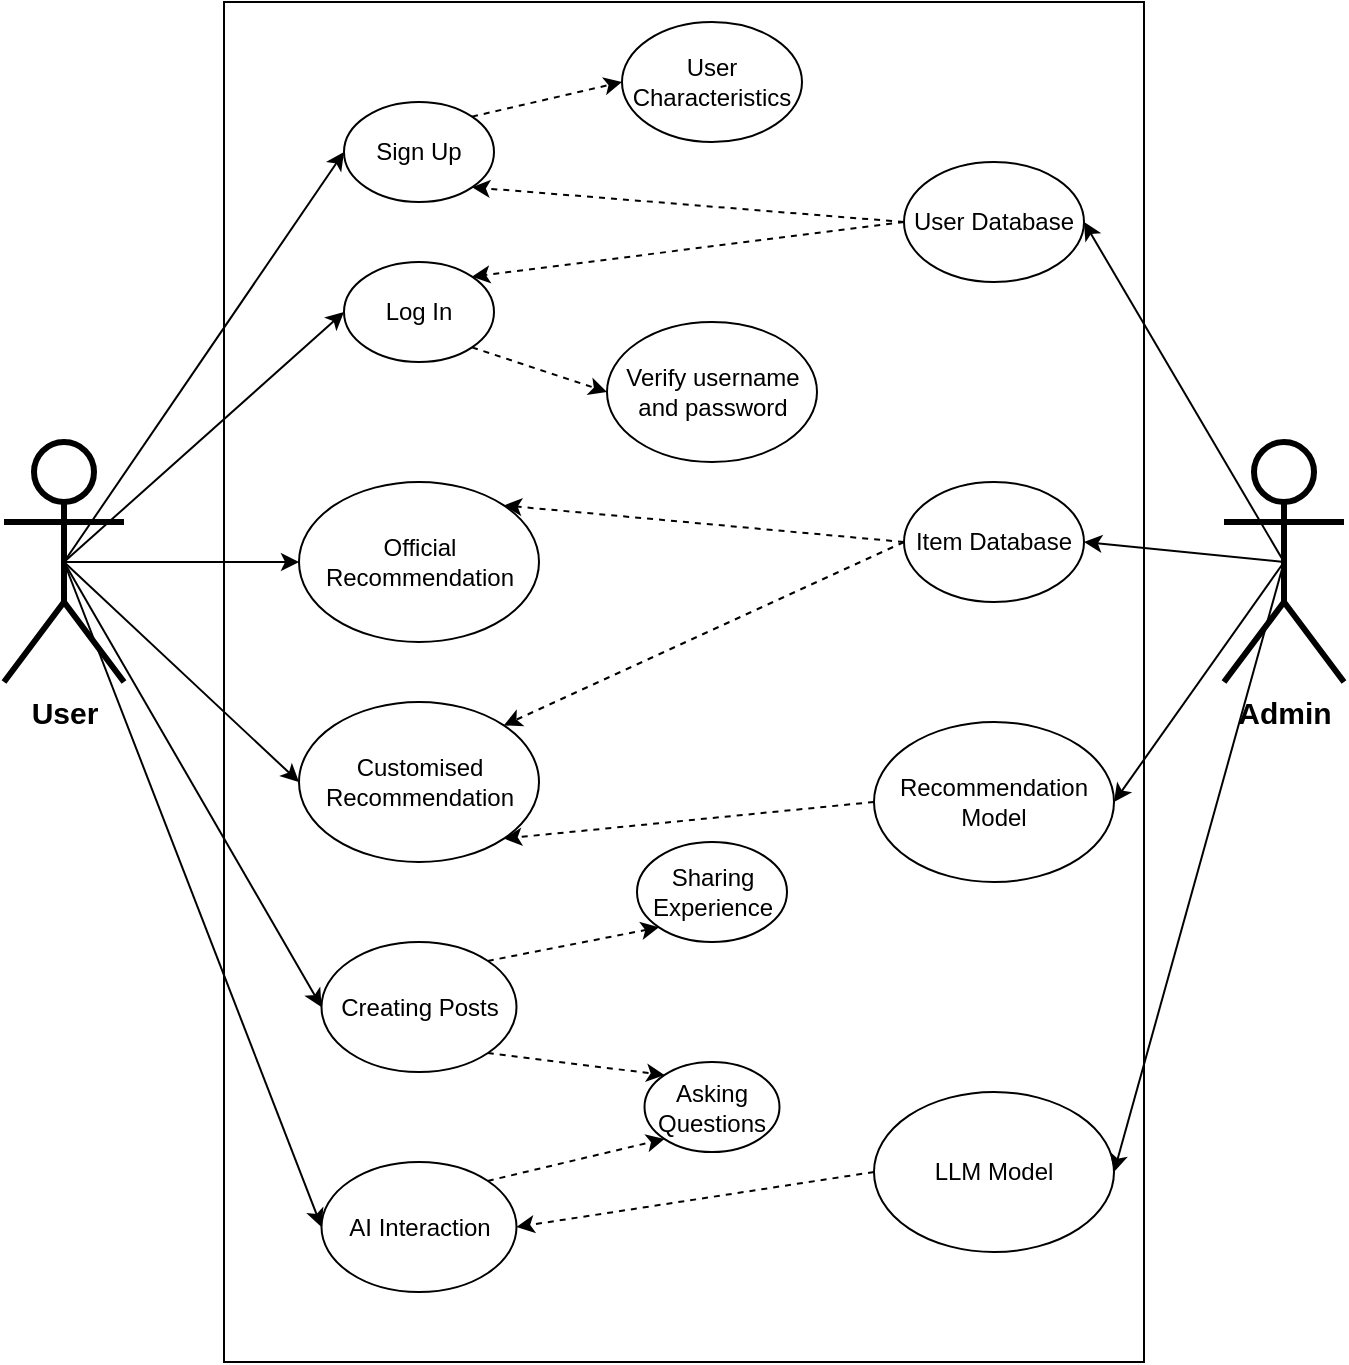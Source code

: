 <mxfile version="24.7.8">
  <diagram id="ZyAAqt-jdHNnRbr1MBg_" name="Page-1">
    <mxGraphModel dx="934" dy="738" grid="1" gridSize="10" guides="1" tooltips="1" connect="1" arrows="1" fold="1" page="1" pageScale="1" pageWidth="827" pageHeight="1169" math="0" shadow="0">
      <root>
        <mxCell id="0" />
        <mxCell id="1" parent="0" />
        <mxCell id="fksqTYaC6-66_M4w8a9K-1" value="" style="whiteSpace=wrap;html=1;fillColor=none;" vertex="1" parent="1">
          <mxGeometry x="140" y="40" width="460" height="680" as="geometry" />
        </mxCell>
        <mxCell id="fksqTYaC6-66_M4w8a9K-28" style="rounded=0;orthogonalLoop=1;jettySize=auto;html=1;exitX=1;exitY=0;exitDx=0;exitDy=0;entryX=0;entryY=0.5;entryDx=0;entryDy=0;dashed=1;" edge="1" parent="1" source="fksqTYaC6-66_M4w8a9K-2" target="fksqTYaC6-66_M4w8a9K-7">
          <mxGeometry relative="1" as="geometry" />
        </mxCell>
        <mxCell id="fksqTYaC6-66_M4w8a9K-2" value="Sign Up" style="ellipse;whiteSpace=wrap;html=1;" vertex="1" parent="1">
          <mxGeometry x="200" y="90" width="75" height="50" as="geometry" />
        </mxCell>
        <mxCell id="fksqTYaC6-66_M4w8a9K-29" style="rounded=0;orthogonalLoop=1;jettySize=auto;html=1;exitX=1;exitY=1;exitDx=0;exitDy=0;entryX=0;entryY=0.5;entryDx=0;entryDy=0;dashed=1;" edge="1" parent="1" source="fksqTYaC6-66_M4w8a9K-3" target="fksqTYaC6-66_M4w8a9K-8">
          <mxGeometry relative="1" as="geometry" />
        </mxCell>
        <mxCell id="fksqTYaC6-66_M4w8a9K-3" value="Log In" style="ellipse;whiteSpace=wrap;html=1;" vertex="1" parent="1">
          <mxGeometry x="200" y="170" width="75" height="50" as="geometry" />
        </mxCell>
        <mxCell id="fksqTYaC6-66_M4w8a9K-4" value="Official Recommendation" style="ellipse;whiteSpace=wrap;html=1;" vertex="1" parent="1">
          <mxGeometry x="177.5" y="280" width="120" height="80" as="geometry" />
        </mxCell>
        <mxCell id="fksqTYaC6-66_M4w8a9K-5" value="Customised Recommendation" style="ellipse;whiteSpace=wrap;html=1;" vertex="1" parent="1">
          <mxGeometry x="177.5" y="390" width="120" height="80" as="geometry" />
        </mxCell>
        <mxCell id="fksqTYaC6-66_M4w8a9K-36" style="rounded=0;orthogonalLoop=1;jettySize=auto;html=1;exitX=1;exitY=0;exitDx=0;exitDy=0;entryX=0;entryY=1;entryDx=0;entryDy=0;dashed=1;" edge="1" parent="1" source="fksqTYaC6-66_M4w8a9K-6" target="fksqTYaC6-66_M4w8a9K-13">
          <mxGeometry relative="1" as="geometry" />
        </mxCell>
        <mxCell id="fksqTYaC6-66_M4w8a9K-37" style="rounded=0;orthogonalLoop=1;jettySize=auto;html=1;exitX=1;exitY=1;exitDx=0;exitDy=0;entryX=0;entryY=0;entryDx=0;entryDy=0;dashed=1;" edge="1" parent="1" source="fksqTYaC6-66_M4w8a9K-6" target="fksqTYaC6-66_M4w8a9K-14">
          <mxGeometry relative="1" as="geometry" />
        </mxCell>
        <mxCell id="fksqTYaC6-66_M4w8a9K-6" value="Creating Posts" style="ellipse;whiteSpace=wrap;html=1;" vertex="1" parent="1">
          <mxGeometry x="188.75" y="510" width="97.5" height="65" as="geometry" />
        </mxCell>
        <mxCell id="fksqTYaC6-66_M4w8a9K-7" value="User Characteristics" style="ellipse;whiteSpace=wrap;html=1;" vertex="1" parent="1">
          <mxGeometry x="339" y="50" width="90" height="60" as="geometry" />
        </mxCell>
        <mxCell id="fksqTYaC6-66_M4w8a9K-8" value="Verify username and password" style="ellipse;whiteSpace=wrap;html=1;" vertex="1" parent="1">
          <mxGeometry x="331.5" y="200" width="105" height="70" as="geometry" />
        </mxCell>
        <mxCell id="fksqTYaC6-66_M4w8a9K-38" style="rounded=0;orthogonalLoop=1;jettySize=auto;html=1;exitX=1;exitY=0;exitDx=0;exitDy=0;entryX=0;entryY=1;entryDx=0;entryDy=0;dashed=1;" edge="1" parent="1" source="fksqTYaC6-66_M4w8a9K-9" target="fksqTYaC6-66_M4w8a9K-14">
          <mxGeometry relative="1" as="geometry" />
        </mxCell>
        <mxCell id="fksqTYaC6-66_M4w8a9K-9" value="AI Interaction" style="ellipse;whiteSpace=wrap;html=1;" vertex="1" parent="1">
          <mxGeometry x="188.75" y="620" width="97.5" height="65" as="geometry" />
        </mxCell>
        <mxCell id="fksqTYaC6-66_M4w8a9K-30" style="rounded=0;orthogonalLoop=1;jettySize=auto;html=1;exitX=0;exitY=0.5;exitDx=0;exitDy=0;entryX=1;entryY=1;entryDx=0;entryDy=0;dashed=1;" edge="1" parent="1" source="fksqTYaC6-66_M4w8a9K-10" target="fksqTYaC6-66_M4w8a9K-2">
          <mxGeometry relative="1" as="geometry" />
        </mxCell>
        <mxCell id="fksqTYaC6-66_M4w8a9K-31" style="rounded=0;orthogonalLoop=1;jettySize=auto;html=1;exitX=0;exitY=0.5;exitDx=0;exitDy=0;entryX=1;entryY=0;entryDx=0;entryDy=0;dashed=1;" edge="1" parent="1" source="fksqTYaC6-66_M4w8a9K-10" target="fksqTYaC6-66_M4w8a9K-3">
          <mxGeometry relative="1" as="geometry" />
        </mxCell>
        <mxCell id="fksqTYaC6-66_M4w8a9K-10" value="User Database" style="ellipse;whiteSpace=wrap;html=1;" vertex="1" parent="1">
          <mxGeometry x="480" y="120" width="90" height="60" as="geometry" />
        </mxCell>
        <mxCell id="fksqTYaC6-66_M4w8a9K-33" style="rounded=0;orthogonalLoop=1;jettySize=auto;html=1;exitX=0;exitY=0.5;exitDx=0;exitDy=0;entryX=1;entryY=0;entryDx=0;entryDy=0;dashed=1;" edge="1" parent="1" source="fksqTYaC6-66_M4w8a9K-11" target="fksqTYaC6-66_M4w8a9K-4">
          <mxGeometry relative="1" as="geometry" />
        </mxCell>
        <mxCell id="fksqTYaC6-66_M4w8a9K-34" style="rounded=0;orthogonalLoop=1;jettySize=auto;html=1;exitX=0;exitY=0.5;exitDx=0;exitDy=0;entryX=1;entryY=0;entryDx=0;entryDy=0;dashed=1;" edge="1" parent="1" source="fksqTYaC6-66_M4w8a9K-11" target="fksqTYaC6-66_M4w8a9K-5">
          <mxGeometry relative="1" as="geometry" />
        </mxCell>
        <mxCell id="fksqTYaC6-66_M4w8a9K-11" value="Item Database" style="ellipse;whiteSpace=wrap;html=1;" vertex="1" parent="1">
          <mxGeometry x="480" y="280" width="90" height="60" as="geometry" />
        </mxCell>
        <mxCell id="fksqTYaC6-66_M4w8a9K-35" style="rounded=0;orthogonalLoop=1;jettySize=auto;html=1;exitX=0;exitY=0.5;exitDx=0;exitDy=0;entryX=1;entryY=1;entryDx=0;entryDy=0;dashed=1;" edge="1" parent="1" source="fksqTYaC6-66_M4w8a9K-12" target="fksqTYaC6-66_M4w8a9K-5">
          <mxGeometry relative="1" as="geometry" />
        </mxCell>
        <mxCell id="fksqTYaC6-66_M4w8a9K-12" value="Recommendation Model" style="ellipse;whiteSpace=wrap;html=1;" vertex="1" parent="1">
          <mxGeometry x="465" y="400" width="120" height="80" as="geometry" />
        </mxCell>
        <mxCell id="fksqTYaC6-66_M4w8a9K-13" value="Sharing Experience" style="ellipse;whiteSpace=wrap;html=1;" vertex="1" parent="1">
          <mxGeometry x="346.5" y="460" width="75" height="50" as="geometry" />
        </mxCell>
        <mxCell id="fksqTYaC6-66_M4w8a9K-14" value="Asking Questions" style="ellipse;whiteSpace=wrap;html=1;" vertex="1" parent="1">
          <mxGeometry x="350.25" y="570" width="67.5" height="45" as="geometry" />
        </mxCell>
        <mxCell id="fksqTYaC6-66_M4w8a9K-39" style="rounded=0;orthogonalLoop=1;jettySize=auto;html=1;exitX=0;exitY=0.5;exitDx=0;exitDy=0;entryX=1;entryY=0.5;entryDx=0;entryDy=0;dashed=1;" edge="1" parent="1" source="fksqTYaC6-66_M4w8a9K-15" target="fksqTYaC6-66_M4w8a9K-9">
          <mxGeometry relative="1" as="geometry" />
        </mxCell>
        <mxCell id="fksqTYaC6-66_M4w8a9K-15" value="LLM Model" style="ellipse;whiteSpace=wrap;html=1;" vertex="1" parent="1">
          <mxGeometry x="465" y="585" width="120" height="80" as="geometry" />
        </mxCell>
        <mxCell id="fksqTYaC6-66_M4w8a9K-18" style="rounded=0;orthogonalLoop=1;jettySize=auto;html=1;exitX=0.5;exitY=0.5;exitDx=0;exitDy=0;exitPerimeter=0;entryX=0;entryY=0.5;entryDx=0;entryDy=0;" edge="1" parent="1" source="fksqTYaC6-66_M4w8a9K-16" target="fksqTYaC6-66_M4w8a9K-2">
          <mxGeometry relative="1" as="geometry" />
        </mxCell>
        <mxCell id="fksqTYaC6-66_M4w8a9K-19" style="rounded=0;orthogonalLoop=1;jettySize=auto;html=1;exitX=0.5;exitY=0.5;exitDx=0;exitDy=0;exitPerimeter=0;entryX=0;entryY=0.5;entryDx=0;entryDy=0;" edge="1" parent="1" source="fksqTYaC6-66_M4w8a9K-16" target="fksqTYaC6-66_M4w8a9K-3">
          <mxGeometry relative="1" as="geometry" />
        </mxCell>
        <mxCell id="fksqTYaC6-66_M4w8a9K-20" style="rounded=0;orthogonalLoop=1;jettySize=auto;html=1;exitX=0.5;exitY=0.5;exitDx=0;exitDy=0;exitPerimeter=0;entryX=0;entryY=0.5;entryDx=0;entryDy=0;" edge="1" parent="1" source="fksqTYaC6-66_M4w8a9K-16" target="fksqTYaC6-66_M4w8a9K-4">
          <mxGeometry relative="1" as="geometry" />
        </mxCell>
        <mxCell id="fksqTYaC6-66_M4w8a9K-21" style="rounded=0;orthogonalLoop=1;jettySize=auto;html=1;exitX=0.5;exitY=0.5;exitDx=0;exitDy=0;exitPerimeter=0;entryX=0;entryY=0.5;entryDx=0;entryDy=0;" edge="1" parent="1" source="fksqTYaC6-66_M4w8a9K-16" target="fksqTYaC6-66_M4w8a9K-5">
          <mxGeometry relative="1" as="geometry" />
        </mxCell>
        <mxCell id="fksqTYaC6-66_M4w8a9K-22" style="rounded=0;orthogonalLoop=1;jettySize=auto;html=1;exitX=0.5;exitY=0.5;exitDx=0;exitDy=0;exitPerimeter=0;entryX=0;entryY=0.5;entryDx=0;entryDy=0;" edge="1" parent="1" source="fksqTYaC6-66_M4w8a9K-16" target="fksqTYaC6-66_M4w8a9K-6">
          <mxGeometry relative="1" as="geometry" />
        </mxCell>
        <mxCell id="fksqTYaC6-66_M4w8a9K-23" style="rounded=0;orthogonalLoop=1;jettySize=auto;html=1;exitX=0.5;exitY=0.5;exitDx=0;exitDy=0;exitPerimeter=0;entryX=0;entryY=0.5;entryDx=0;entryDy=0;" edge="1" parent="1" source="fksqTYaC6-66_M4w8a9K-16" target="fksqTYaC6-66_M4w8a9K-9">
          <mxGeometry relative="1" as="geometry" />
        </mxCell>
        <mxCell id="fksqTYaC6-66_M4w8a9K-16" value="&lt;b&gt;&lt;font style=&quot;font-size: 15px;&quot;&gt;User&lt;/font&gt;&lt;/b&gt;" style="shape=umlActor;verticalLabelPosition=bottom;verticalAlign=top;html=1;outlineConnect=0;strokeWidth=3;" vertex="1" parent="1">
          <mxGeometry x="30" y="260" width="60" height="120" as="geometry" />
        </mxCell>
        <mxCell id="fksqTYaC6-66_M4w8a9K-24" style="rounded=0;orthogonalLoop=1;jettySize=auto;html=1;exitX=0.5;exitY=0.5;exitDx=0;exitDy=0;exitPerimeter=0;entryX=1;entryY=0.5;entryDx=0;entryDy=0;" edge="1" parent="1" source="fksqTYaC6-66_M4w8a9K-17" target="fksqTYaC6-66_M4w8a9K-10">
          <mxGeometry relative="1" as="geometry" />
        </mxCell>
        <mxCell id="fksqTYaC6-66_M4w8a9K-25" style="rounded=0;orthogonalLoop=1;jettySize=auto;html=1;exitX=0.5;exitY=0.5;exitDx=0;exitDy=0;exitPerimeter=0;entryX=1;entryY=0.5;entryDx=0;entryDy=0;" edge="1" parent="1" source="fksqTYaC6-66_M4w8a9K-17" target="fksqTYaC6-66_M4w8a9K-11">
          <mxGeometry relative="1" as="geometry" />
        </mxCell>
        <mxCell id="fksqTYaC6-66_M4w8a9K-26" style="rounded=0;orthogonalLoop=1;jettySize=auto;html=1;exitX=0.5;exitY=0.5;exitDx=0;exitDy=0;exitPerimeter=0;entryX=1;entryY=0.5;entryDx=0;entryDy=0;" edge="1" parent="1" source="fksqTYaC6-66_M4w8a9K-17" target="fksqTYaC6-66_M4w8a9K-12">
          <mxGeometry relative="1" as="geometry" />
        </mxCell>
        <mxCell id="fksqTYaC6-66_M4w8a9K-27" style="rounded=0;orthogonalLoop=1;jettySize=auto;html=1;exitX=0.5;exitY=0.5;exitDx=0;exitDy=0;exitPerimeter=0;entryX=1;entryY=0.5;entryDx=0;entryDy=0;" edge="1" parent="1" source="fksqTYaC6-66_M4w8a9K-17" target="fksqTYaC6-66_M4w8a9K-15">
          <mxGeometry relative="1" as="geometry" />
        </mxCell>
        <mxCell id="fksqTYaC6-66_M4w8a9K-17" value="&lt;font style=&quot;font-size: 15px;&quot;&gt;&lt;b&gt;Admin&lt;/b&gt;&lt;/font&gt;" style="shape=umlActor;verticalLabelPosition=bottom;verticalAlign=top;html=1;outlineConnect=0;strokeWidth=3;" vertex="1" parent="1">
          <mxGeometry x="640" y="260" width="60" height="120" as="geometry" />
        </mxCell>
      </root>
    </mxGraphModel>
  </diagram>
</mxfile>
